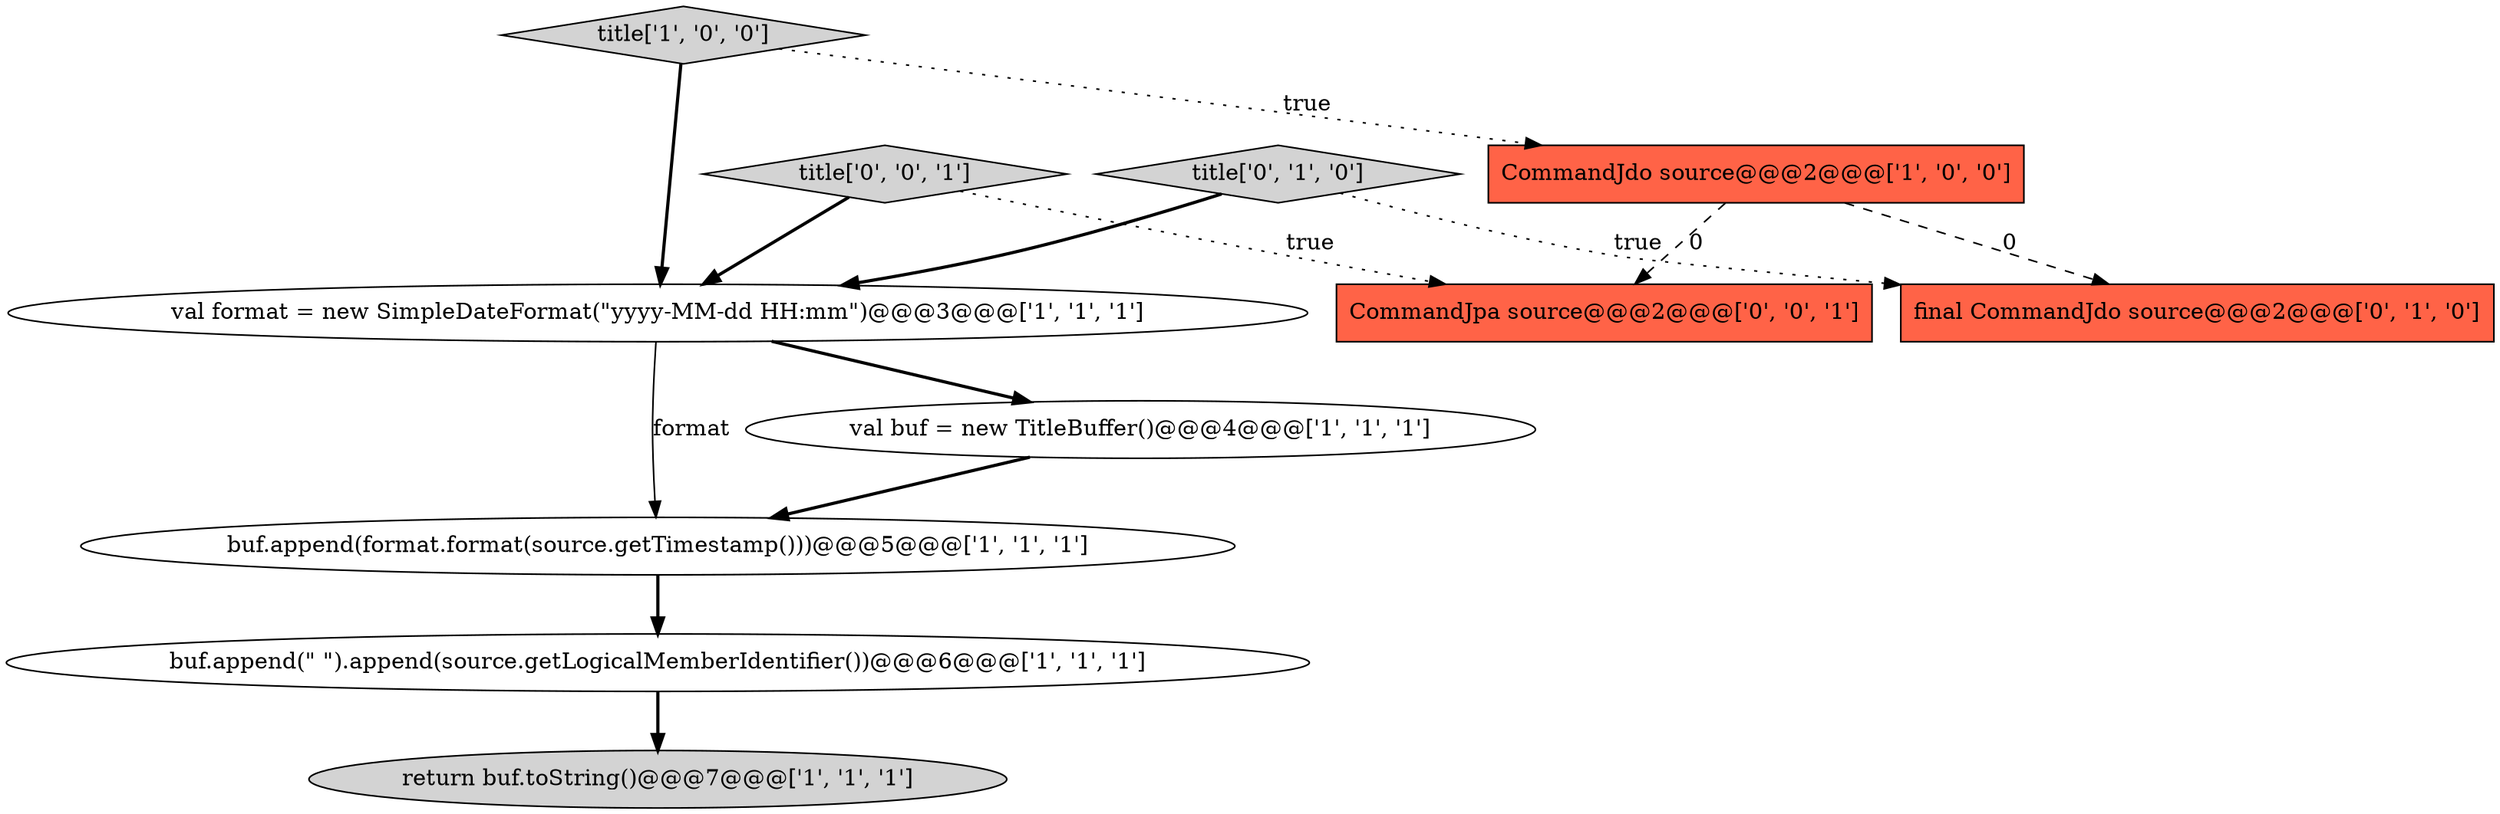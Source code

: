 digraph {
4 [style = filled, label = "buf.append(\" \").append(source.getLogicalMemberIdentifier())@@@6@@@['1', '1', '1']", fillcolor = white, shape = ellipse image = "AAA0AAABBB1BBB"];
8 [style = filled, label = "final CommandJdo source@@@2@@@['0', '1', '0']", fillcolor = tomato, shape = box image = "AAA1AAABBB2BBB"];
1 [style = filled, label = "val format = new SimpleDateFormat(\"yyyy-MM-dd HH:mm\")@@@3@@@['1', '1', '1']", fillcolor = white, shape = ellipse image = "AAA0AAABBB1BBB"];
9 [style = filled, label = "CommandJpa source@@@2@@@['0', '0', '1']", fillcolor = tomato, shape = box image = "AAA0AAABBB3BBB"];
2 [style = filled, label = "return buf.toString()@@@7@@@['1', '1', '1']", fillcolor = lightgray, shape = ellipse image = "AAA0AAABBB1BBB"];
3 [style = filled, label = "buf.append(format.format(source.getTimestamp()))@@@5@@@['1', '1', '1']", fillcolor = white, shape = ellipse image = "AAA0AAABBB1BBB"];
5 [style = filled, label = "title['1', '0', '0']", fillcolor = lightgray, shape = diamond image = "AAA0AAABBB1BBB"];
0 [style = filled, label = "CommandJdo source@@@2@@@['1', '0', '0']", fillcolor = tomato, shape = box image = "AAA1AAABBB1BBB"];
6 [style = filled, label = "val buf = new TitleBuffer()@@@4@@@['1', '1', '1']", fillcolor = white, shape = ellipse image = "AAA0AAABBB1BBB"];
10 [style = filled, label = "title['0', '0', '1']", fillcolor = lightgray, shape = diamond image = "AAA0AAABBB3BBB"];
7 [style = filled, label = "title['0', '1', '0']", fillcolor = lightgray, shape = diamond image = "AAA0AAABBB2BBB"];
6->3 [style = bold, label=""];
5->1 [style = bold, label=""];
0->8 [style = dashed, label="0"];
1->6 [style = bold, label=""];
7->1 [style = bold, label=""];
4->2 [style = bold, label=""];
5->0 [style = dotted, label="true"];
0->9 [style = dashed, label="0"];
10->1 [style = bold, label=""];
7->8 [style = dotted, label="true"];
10->9 [style = dotted, label="true"];
3->4 [style = bold, label=""];
1->3 [style = solid, label="format"];
}
